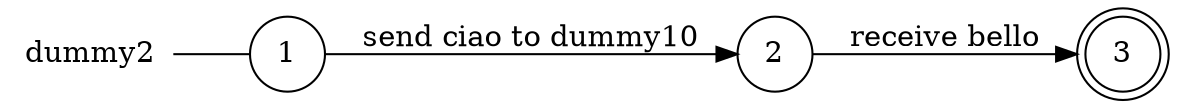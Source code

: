 digraph dummy2 {
	rankdir="LR";
	n_0 [label="dummy2", shape="plaintext"];
	n_1 [id="1", shape=circle, label="1"];
	n_0 -> n_1 [arrowhead=none];
	n_2 [id="2", shape=circle, label="2"];
	n_3 [id="3", shape=doublecircle, label="3"];

	n_1 -> n_2 [id="[$e|1]", label="send ciao to dummy10"];
	n_2 -> n_3 [id="[$e|0]", label="receive bello"];
}
